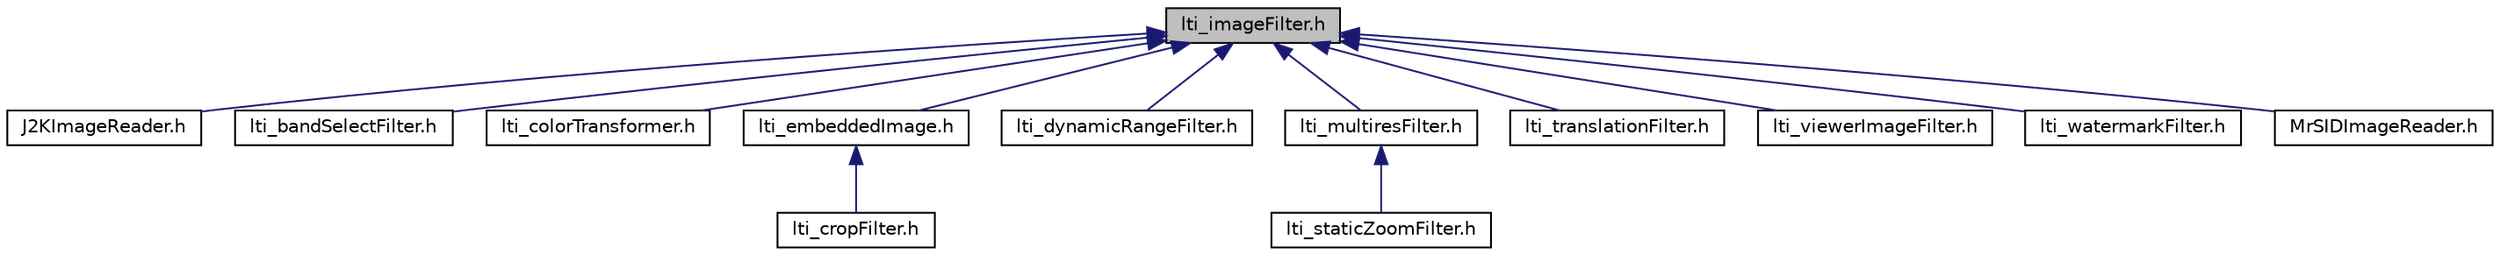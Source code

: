 digraph "lti_imageFilter.h"
{
  bgcolor="transparent";
  edge [fontname="Helvetica",fontsize="10",labelfontname="Helvetica",labelfontsize="10"];
  node [fontname="Helvetica",fontsize="10",shape=record];
  Node1 [label="lti_imageFilter.h",height=0.2,width=0.4,color="black", fillcolor="grey75", style="filled" fontcolor="black"];
  Node1 -> Node2 [dir="back",color="midnightblue",fontsize="10",style="solid",fontname="Helvetica"];
  Node2 [label="J2KImageReader.h",height=0.2,width=0.4,color="black",URL="$a00137.html"];
  Node1 -> Node3 [dir="back",color="midnightblue",fontsize="10",style="solid",fontname="Helvetica"];
  Node3 [label="lti_bandSelectFilter.h",height=0.2,width=0.4,color="black",URL="$a00163.html"];
  Node1 -> Node4 [dir="back",color="midnightblue",fontsize="10",style="solid",fontname="Helvetica"];
  Node4 [label="lti_colorTransformer.h",height=0.2,width=0.4,color="black",URL="$a00166.html"];
  Node1 -> Node5 [dir="back",color="midnightblue",fontsize="10",style="solid",fontname="Helvetica"];
  Node5 [label="lti_embeddedImage.h",height=0.2,width=0.4,color="black",URL="$a00171.html"];
  Node5 -> Node6 [dir="back",color="midnightblue",fontsize="10",style="solid",fontname="Helvetica"];
  Node6 [label="lti_cropFilter.h",height=0.2,width=0.4,color="black",URL="$a00168.html"];
  Node1 -> Node7 [dir="back",color="midnightblue",fontsize="10",style="solid",fontname="Helvetica"];
  Node7 [label="lti_dynamicRangeFilter.h",height=0.2,width=0.4,color="black",URL="$a00170.html"];
  Node1 -> Node8 [dir="back",color="midnightblue",fontsize="10",style="solid",fontname="Helvetica"];
  Node8 [label="lti_multiresFilter.h",height=0.2,width=0.4,color="black",URL="$a00196.html"];
  Node8 -> Node9 [dir="back",color="midnightblue",fontsize="10",style="solid",fontname="Helvetica"];
  Node9 [label="lti_staticZoomFilter.h",height=0.2,width=0.4,color="black",URL="$a00207.html"];
  Node1 -> Node10 [dir="back",color="midnightblue",fontsize="10",style="solid",fontname="Helvetica"];
  Node10 [label="lti_translationFilter.h",height=0.2,width=0.4,color="black",URL="$a00208.html"];
  Node1 -> Node11 [dir="back",color="midnightblue",fontsize="10",style="solid",fontname="Helvetica"];
  Node11 [label="lti_viewerImageFilter.h",height=0.2,width=0.4,color="black",URL="$a00212.html"];
  Node1 -> Node12 [dir="back",color="midnightblue",fontsize="10",style="solid",fontname="Helvetica"];
  Node12 [label="lti_watermarkFilter.h",height=0.2,width=0.4,color="black",URL="$a00213.html"];
  Node1 -> Node13 [dir="back",color="midnightblue",fontsize="10",style="solid",fontname="Helvetica"];
  Node13 [label="MrSIDImageReader.h",height=0.2,width=0.4,color="black",URL="$a00219.html"];
}
